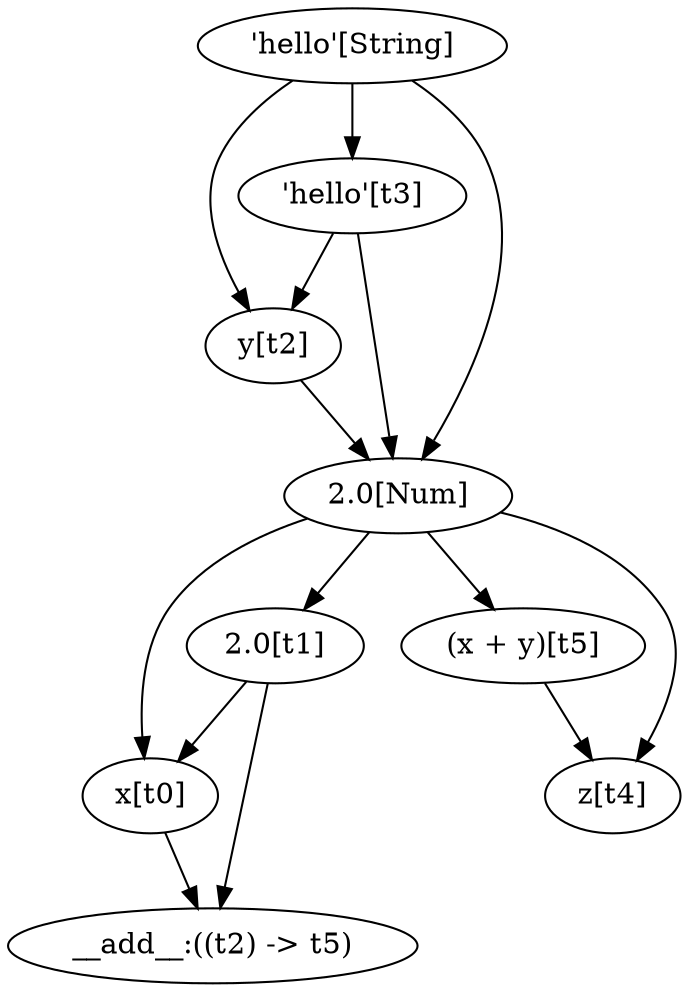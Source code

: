 digraph g {
  "2.0[t1]" -> "x[t0]";
  "2.0[t1]" -> "__add__:((t2) -> t5)";
  "'hello'[t3]" -> "y[t2]";
  "2.0[Num]" -> "(x + y)[t5]";
  "'hello'[String]" -> "'hello'[t3]";
  "'hello'[String]" -> "y[t2]";
  "x[t0]" -> "__add__:((t2) -> t5)";
  "'hello'[t3]" -> "2.0[Num]";
  "y[t2]" -> "2.0[Num]";
  "2.0[Num]" -> "2.0[t1]";
  "2.0[Num]" -> "x[t0]";
  "(x + y)[t5]" -> "z[t4]";
  "'hello'[String]" -> "2.0[Num]";
  "2.0[Num]" -> "z[t4]";
}